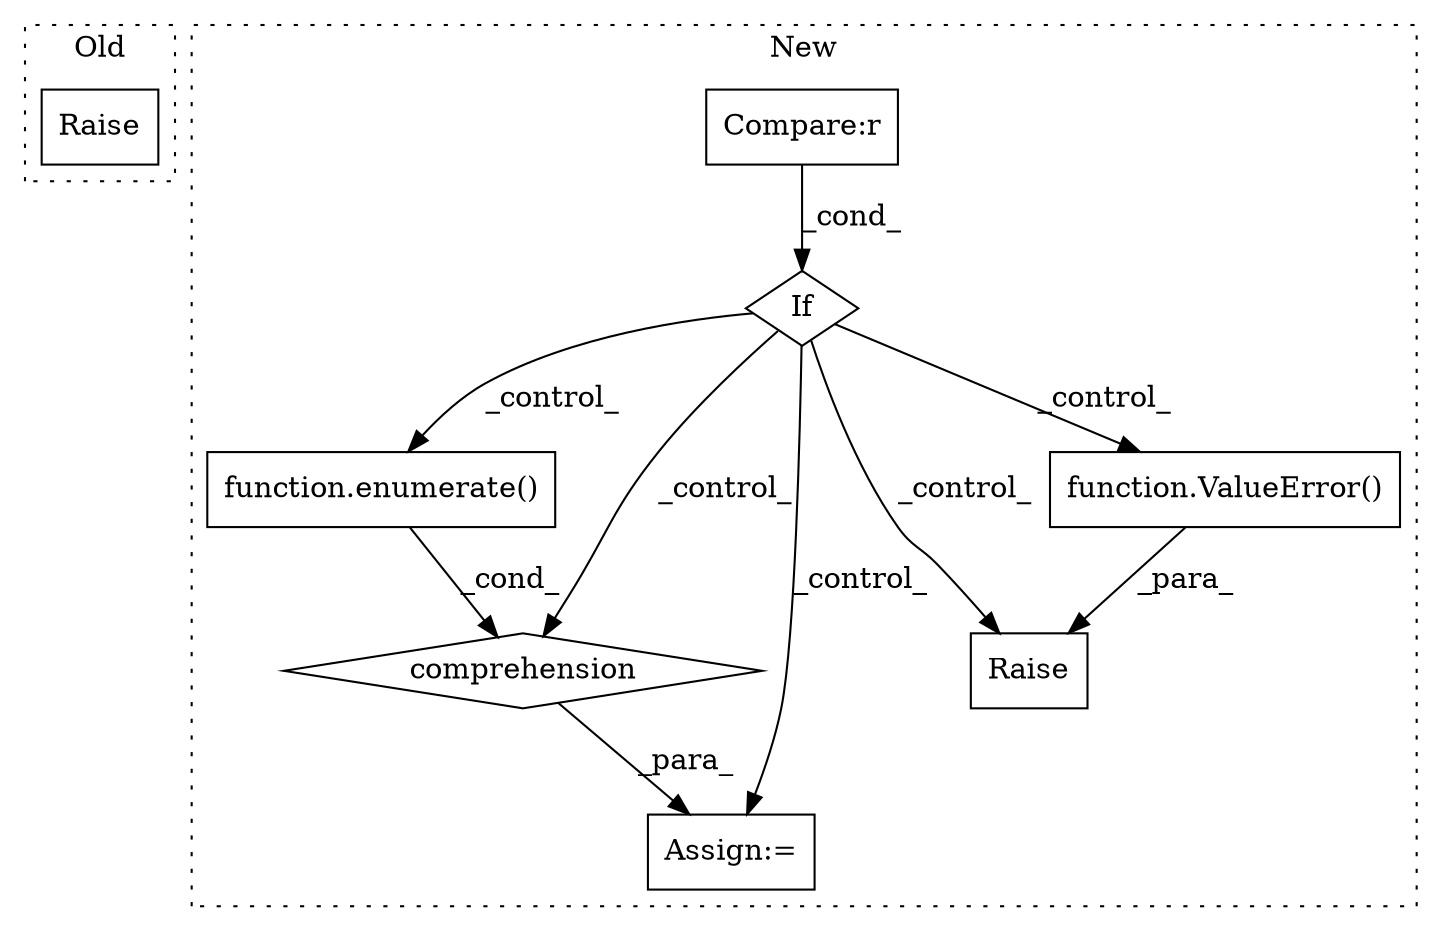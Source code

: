 digraph G {
subgraph cluster0 {
1 [label="Raise" a="91" s="2019" l="6" shape="box"];
label = "Old";
style="dotted";
}
subgraph cluster1 {
2 [label="function.enumerate()" a="75" s="3730,3745" l="10,1" shape="box"];
3 [label="comprehension" a="45" s="3716" l="3" shape="diamond"];
4 [label="Assign:=" a="68" s="3761" l="3" shape="box"];
5 [label="If" a="96" s="3574" l="0" shape="diamond"];
6 [label="Raise" a="91" s="3905" l="6" shape="box"];
7 [label="function.ValueError()" a="75" s="3911,3951" l="11,1" shape="box"];
8 [label="Compare:r" a="40" s="3574" l="15" shape="box"];
label = "New";
style="dotted";
}
2 -> 3 [label="_cond_"];
3 -> 4 [label="_para_"];
5 -> 2 [label="_control_"];
5 -> 4 [label="_control_"];
5 -> 3 [label="_control_"];
5 -> 7 [label="_control_"];
5 -> 6 [label="_control_"];
7 -> 6 [label="_para_"];
8 -> 5 [label="_cond_"];
}